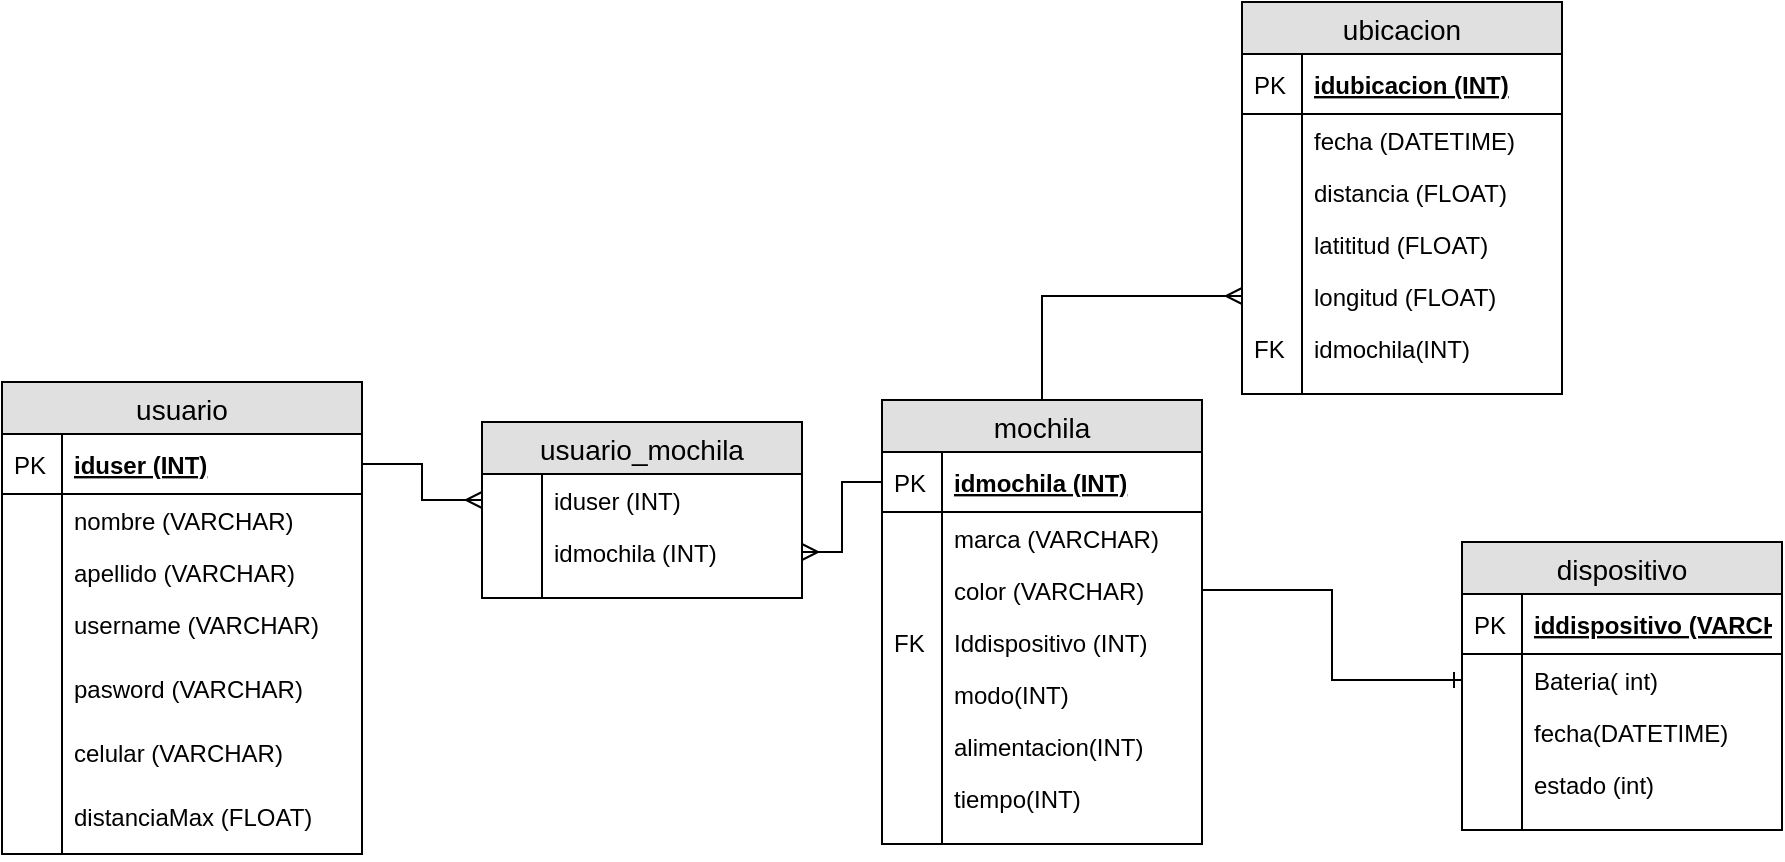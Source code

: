 <mxfile version="12.2.6" type="device" pages="1"><diagram id="E34uHVGVLpfcaancx2mI" name="Page-1"><mxGraphModel dx="1102" dy="1734" grid="1" gridSize="10" guides="1" tooltips="1" connect="1" arrows="1" fold="1" page="1" pageScale="1" pageWidth="827" pageHeight="1169" math="0" shadow="0"><root><mxCell id="0"/><mxCell id="1" parent="0"/><mxCell id="Yw11djbjVSp15Vq9Mh3X-1" value="usuario" style="swimlane;fontStyle=0;childLayout=stackLayout;horizontal=1;startSize=26;fillColor=#e0e0e0;horizontalStack=0;resizeParent=1;resizeParentMax=0;resizeLast=0;collapsible=1;marginBottom=0;swimlaneFillColor=#ffffff;align=center;fontSize=14;" parent="1" vertex="1"><mxGeometry x="80" y="80" width="180" height="236" as="geometry"/></mxCell><mxCell id="Yw11djbjVSp15Vq9Mh3X-2" value="iduser (INT)" style="shape=partialRectangle;top=0;left=0;right=0;bottom=1;align=left;verticalAlign=middle;fillColor=none;spacingLeft=34;spacingRight=4;overflow=hidden;rotatable=0;points=[[0,0.5],[1,0.5]];portConstraint=eastwest;dropTarget=0;fontStyle=5;fontSize=12;" parent="Yw11djbjVSp15Vq9Mh3X-1" vertex="1"><mxGeometry y="26" width="180" height="30" as="geometry"/></mxCell><mxCell id="Yw11djbjVSp15Vq9Mh3X-3" value="PK" style="shape=partialRectangle;top=0;left=0;bottom=0;fillColor=none;align=left;verticalAlign=middle;spacingLeft=4;spacingRight=4;overflow=hidden;rotatable=0;points=[];portConstraint=eastwest;part=1;fontSize=12;" parent="Yw11djbjVSp15Vq9Mh3X-2" vertex="1" connectable="0"><mxGeometry width="30" height="30" as="geometry"/></mxCell><mxCell id="Yw11djbjVSp15Vq9Mh3X-4" value="nombre (VARCHAR)" style="shape=partialRectangle;top=0;left=0;right=0;bottom=0;align=left;verticalAlign=top;fillColor=none;spacingLeft=34;spacingRight=4;overflow=hidden;rotatable=0;points=[[0,0.5],[1,0.5]];portConstraint=eastwest;dropTarget=0;fontSize=12;" parent="Yw11djbjVSp15Vq9Mh3X-1" vertex="1"><mxGeometry y="56" width="180" height="26" as="geometry"/></mxCell><mxCell id="Yw11djbjVSp15Vq9Mh3X-5" value="" style="shape=partialRectangle;top=0;left=0;bottom=0;fillColor=none;align=left;verticalAlign=top;spacingLeft=4;spacingRight=4;overflow=hidden;rotatable=0;points=[];portConstraint=eastwest;part=1;fontSize=12;" parent="Yw11djbjVSp15Vq9Mh3X-4" vertex="1" connectable="0"><mxGeometry width="30" height="26" as="geometry"/></mxCell><mxCell id="Yw11djbjVSp15Vq9Mh3X-6" value="apellido (VARCHAR)" style="shape=partialRectangle;top=0;left=0;right=0;bottom=0;align=left;verticalAlign=top;fillColor=none;spacingLeft=34;spacingRight=4;overflow=hidden;rotatable=0;points=[[0,0.5],[1,0.5]];portConstraint=eastwest;dropTarget=0;fontSize=12;" parent="Yw11djbjVSp15Vq9Mh3X-1" vertex="1"><mxGeometry y="82" width="180" height="26" as="geometry"/></mxCell><mxCell id="Yw11djbjVSp15Vq9Mh3X-7" value="" style="shape=partialRectangle;top=0;left=0;bottom=0;fillColor=none;align=left;verticalAlign=top;spacingLeft=4;spacingRight=4;overflow=hidden;rotatable=0;points=[];portConstraint=eastwest;part=1;fontSize=12;" parent="Yw11djbjVSp15Vq9Mh3X-6" vertex="1" connectable="0"><mxGeometry width="30" height="26" as="geometry"/></mxCell><mxCell id="Yw11djbjVSp15Vq9Mh3X-8" value="username (VARCHAR)&#10;&#10;" style="shape=partialRectangle;top=0;left=0;right=0;bottom=0;align=left;verticalAlign=top;fillColor=none;spacingLeft=34;spacingRight=4;overflow=hidden;rotatable=0;points=[[0,0.5],[1,0.5]];portConstraint=eastwest;dropTarget=0;fontSize=12;" parent="Yw11djbjVSp15Vq9Mh3X-1" vertex="1"><mxGeometry y="108" width="180" height="32" as="geometry"/></mxCell><mxCell id="Yw11djbjVSp15Vq9Mh3X-9" value="" style="shape=partialRectangle;top=0;left=0;bottom=0;fillColor=none;align=left;verticalAlign=top;spacingLeft=4;spacingRight=4;overflow=hidden;rotatable=0;points=[];portConstraint=eastwest;part=1;fontSize=12;" parent="Yw11djbjVSp15Vq9Mh3X-8" vertex="1" connectable="0"><mxGeometry width="30" height="32" as="geometry"/></mxCell><mxCell id="Yw11djbjVSp15Vq9Mh3X-48" value="pasword (VARCHAR)" style="shape=partialRectangle;top=0;left=0;right=0;bottom=0;align=left;verticalAlign=top;fillColor=none;spacingLeft=34;spacingRight=4;overflow=hidden;rotatable=0;points=[[0,0.5],[1,0.5]];portConstraint=eastwest;dropTarget=0;fontSize=12;" parent="Yw11djbjVSp15Vq9Mh3X-1" vertex="1"><mxGeometry y="140" width="180" height="32" as="geometry"/></mxCell><mxCell id="Yw11djbjVSp15Vq9Mh3X-49" value="" style="shape=partialRectangle;top=0;left=0;bottom=0;fillColor=none;align=left;verticalAlign=top;spacingLeft=4;spacingRight=4;overflow=hidden;rotatable=0;points=[];portConstraint=eastwest;part=1;fontSize=12;" parent="Yw11djbjVSp15Vq9Mh3X-48" vertex="1" connectable="0"><mxGeometry width="30" height="32" as="geometry"/></mxCell><mxCell id="Yw11djbjVSp15Vq9Mh3X-50" value="celular (VARCHAR)" style="shape=partialRectangle;top=0;left=0;right=0;bottom=0;align=left;verticalAlign=top;fillColor=none;spacingLeft=34;spacingRight=4;overflow=hidden;rotatable=0;points=[[0,0.5],[1,0.5]];portConstraint=eastwest;dropTarget=0;fontSize=12;" parent="Yw11djbjVSp15Vq9Mh3X-1" vertex="1"><mxGeometry y="172" width="180" height="32" as="geometry"/></mxCell><mxCell id="Yw11djbjVSp15Vq9Mh3X-51" value="" style="shape=partialRectangle;top=0;left=0;bottom=0;fillColor=none;align=left;verticalAlign=top;spacingLeft=4;spacingRight=4;overflow=hidden;rotatable=0;points=[];portConstraint=eastwest;part=1;fontSize=12;" parent="Yw11djbjVSp15Vq9Mh3X-50" vertex="1" connectable="0"><mxGeometry width="30" height="32" as="geometry"/></mxCell><mxCell id="AwcmSZMQCUUmtZsvQ49C-11" value="distanciaMax (FLOAT)" style="shape=partialRectangle;top=0;left=0;right=0;bottom=0;align=left;verticalAlign=top;fillColor=none;spacingLeft=34;spacingRight=4;overflow=hidden;rotatable=0;points=[[0,0.5],[1,0.5]];portConstraint=eastwest;dropTarget=0;fontSize=12;" vertex="1" parent="Yw11djbjVSp15Vq9Mh3X-1"><mxGeometry y="204" width="180" height="32" as="geometry"/></mxCell><mxCell id="AwcmSZMQCUUmtZsvQ49C-12" value="" style="shape=partialRectangle;top=0;left=0;bottom=0;fillColor=none;align=left;verticalAlign=top;spacingLeft=4;spacingRight=4;overflow=hidden;rotatable=0;points=[];portConstraint=eastwest;part=1;fontSize=12;" vertex="1" connectable="0" parent="AwcmSZMQCUUmtZsvQ49C-11"><mxGeometry width="30" height="32" as="geometry"/></mxCell><mxCell id="AwcmSZMQCUUmtZsvQ49C-8" style="edgeStyle=orthogonalEdgeStyle;rounded=0;orthogonalLoop=1;jettySize=auto;html=1;entryX=0;entryY=0.5;entryDx=0;entryDy=0;endArrow=ERmany;endFill=0;" edge="1" parent="1" source="Yw11djbjVSp15Vq9Mh3X-12" target="Yw11djbjVSp15Vq9Mh3X-52"><mxGeometry relative="1" as="geometry"/></mxCell><mxCell id="Yw11djbjVSp15Vq9Mh3X-12" value="mochila" style="swimlane;fontStyle=0;childLayout=stackLayout;horizontal=1;startSize=26;fillColor=#e0e0e0;horizontalStack=0;resizeParent=1;resizeParentMax=0;resizeLast=0;collapsible=1;marginBottom=0;swimlaneFillColor=#ffffff;align=center;fontSize=14;" parent="1" vertex="1"><mxGeometry x="520" y="89" width="160" height="222" as="geometry"/></mxCell><mxCell id="Yw11djbjVSp15Vq9Mh3X-13" value="idmochila (INT)" style="shape=partialRectangle;top=0;left=0;right=0;bottom=1;align=left;verticalAlign=middle;fillColor=none;spacingLeft=34;spacingRight=4;overflow=hidden;rotatable=0;points=[[0,0.5],[1,0.5]];portConstraint=eastwest;dropTarget=0;fontStyle=5;fontSize=12;" parent="Yw11djbjVSp15Vq9Mh3X-12" vertex="1"><mxGeometry y="26" width="160" height="30" as="geometry"/></mxCell><mxCell id="Yw11djbjVSp15Vq9Mh3X-14" value="PK" style="shape=partialRectangle;top=0;left=0;bottom=0;fillColor=none;align=left;verticalAlign=middle;spacingLeft=4;spacingRight=4;overflow=hidden;rotatable=0;points=[];portConstraint=eastwest;part=1;fontSize=12;" parent="Yw11djbjVSp15Vq9Mh3X-13" vertex="1" connectable="0"><mxGeometry width="30" height="30" as="geometry"/></mxCell><mxCell id="Yw11djbjVSp15Vq9Mh3X-15" value="marca (VARCHAR)" style="shape=partialRectangle;top=0;left=0;right=0;bottom=0;align=left;verticalAlign=top;fillColor=none;spacingLeft=34;spacingRight=4;overflow=hidden;rotatable=0;points=[[0,0.5],[1,0.5]];portConstraint=eastwest;dropTarget=0;fontSize=12;" parent="Yw11djbjVSp15Vq9Mh3X-12" vertex="1"><mxGeometry y="56" width="160" height="26" as="geometry"/></mxCell><mxCell id="Yw11djbjVSp15Vq9Mh3X-16" value="" style="shape=partialRectangle;top=0;left=0;bottom=0;fillColor=none;align=left;verticalAlign=top;spacingLeft=4;spacingRight=4;overflow=hidden;rotatable=0;points=[];portConstraint=eastwest;part=1;fontSize=12;" parent="Yw11djbjVSp15Vq9Mh3X-15" vertex="1" connectable="0"><mxGeometry width="30" height="26" as="geometry"/></mxCell><mxCell id="Yw11djbjVSp15Vq9Mh3X-17" value="color (VARCHAR)" style="shape=partialRectangle;top=0;left=0;right=0;bottom=0;align=left;verticalAlign=top;fillColor=none;spacingLeft=34;spacingRight=4;overflow=hidden;rotatable=0;points=[[0,0.5],[1,0.5]];portConstraint=eastwest;dropTarget=0;fontSize=12;" parent="Yw11djbjVSp15Vq9Mh3X-12" vertex="1"><mxGeometry y="82" width="160" height="26" as="geometry"/></mxCell><mxCell id="Yw11djbjVSp15Vq9Mh3X-18" value="" style="shape=partialRectangle;top=0;left=0;bottom=0;fillColor=none;align=left;verticalAlign=top;spacingLeft=4;spacingRight=4;overflow=hidden;rotatable=0;points=[];portConstraint=eastwest;part=1;fontSize=12;" parent="Yw11djbjVSp15Vq9Mh3X-17" vertex="1" connectable="0"><mxGeometry width="30" height="26" as="geometry"/></mxCell><mxCell id="AwcmSZMQCUUmtZsvQ49C-4" value="Iddispositivo (INT)" style="shape=partialRectangle;top=0;left=0;right=0;bottom=0;align=left;verticalAlign=top;fillColor=none;spacingLeft=34;spacingRight=4;overflow=hidden;rotatable=0;points=[[0,0.5],[1,0.5]];portConstraint=eastwest;dropTarget=0;fontSize=12;" vertex="1" parent="Yw11djbjVSp15Vq9Mh3X-12"><mxGeometry y="108" width="160" height="26" as="geometry"/></mxCell><mxCell id="AwcmSZMQCUUmtZsvQ49C-5" value="FK" style="shape=partialRectangle;top=0;left=0;bottom=0;fillColor=none;align=left;verticalAlign=top;spacingLeft=4;spacingRight=4;overflow=hidden;rotatable=0;points=[];portConstraint=eastwest;part=1;fontSize=12;" vertex="1" connectable="0" parent="AwcmSZMQCUUmtZsvQ49C-4"><mxGeometry width="30" height="26" as="geometry"/></mxCell><mxCell id="AwcmSZMQCUUmtZsvQ49C-13" value="modo(INT)" style="shape=partialRectangle;top=0;left=0;right=0;bottom=0;align=left;verticalAlign=top;fillColor=none;spacingLeft=34;spacingRight=4;overflow=hidden;rotatable=0;points=[[0,0.5],[1,0.5]];portConstraint=eastwest;dropTarget=0;fontSize=12;" vertex="1" parent="Yw11djbjVSp15Vq9Mh3X-12"><mxGeometry y="134" width="160" height="26" as="geometry"/></mxCell><mxCell id="AwcmSZMQCUUmtZsvQ49C-14" value="" style="shape=partialRectangle;top=0;left=0;bottom=0;fillColor=none;align=left;verticalAlign=top;spacingLeft=4;spacingRight=4;overflow=hidden;rotatable=0;points=[];portConstraint=eastwest;part=1;fontSize=12;" vertex="1" connectable="0" parent="AwcmSZMQCUUmtZsvQ49C-13"><mxGeometry width="30" height="26" as="geometry"/></mxCell><mxCell id="AwcmSZMQCUUmtZsvQ49C-15" value="alimentacion(INT)" style="shape=partialRectangle;top=0;left=0;right=0;bottom=0;align=left;verticalAlign=top;fillColor=none;spacingLeft=34;spacingRight=4;overflow=hidden;rotatable=0;points=[[0,0.5],[1,0.5]];portConstraint=eastwest;dropTarget=0;fontSize=12;" vertex="1" parent="Yw11djbjVSp15Vq9Mh3X-12"><mxGeometry y="160" width="160" height="26" as="geometry"/></mxCell><mxCell id="AwcmSZMQCUUmtZsvQ49C-16" value="" style="shape=partialRectangle;top=0;left=0;bottom=0;fillColor=none;align=left;verticalAlign=top;spacingLeft=4;spacingRight=4;overflow=hidden;rotatable=0;points=[];portConstraint=eastwest;part=1;fontSize=12;" vertex="1" connectable="0" parent="AwcmSZMQCUUmtZsvQ49C-15"><mxGeometry width="30" height="26" as="geometry"/></mxCell><mxCell id="AwcmSZMQCUUmtZsvQ49C-17" value="tiempo(INT)" style="shape=partialRectangle;top=0;left=0;right=0;bottom=0;align=left;verticalAlign=top;fillColor=none;spacingLeft=34;spacingRight=4;overflow=hidden;rotatable=0;points=[[0,0.5],[1,0.5]];portConstraint=eastwest;dropTarget=0;fontSize=12;" vertex="1" parent="Yw11djbjVSp15Vq9Mh3X-12"><mxGeometry y="186" width="160" height="26" as="geometry"/></mxCell><mxCell id="AwcmSZMQCUUmtZsvQ49C-18" value="" style="shape=partialRectangle;top=0;left=0;bottom=0;fillColor=none;align=left;verticalAlign=top;spacingLeft=4;spacingRight=4;overflow=hidden;rotatable=0;points=[];portConstraint=eastwest;part=1;fontSize=12;" vertex="1" connectable="0" parent="AwcmSZMQCUUmtZsvQ49C-17"><mxGeometry width="30" height="26" as="geometry"/></mxCell><mxCell id="Yw11djbjVSp15Vq9Mh3X-21" value="" style="shape=partialRectangle;top=0;left=0;right=0;bottom=0;align=left;verticalAlign=top;fillColor=none;spacingLeft=34;spacingRight=4;overflow=hidden;rotatable=0;points=[[0,0.5],[1,0.5]];portConstraint=eastwest;dropTarget=0;fontSize=12;" parent="Yw11djbjVSp15Vq9Mh3X-12" vertex="1"><mxGeometry y="212" width="160" height="10" as="geometry"/></mxCell><mxCell id="Yw11djbjVSp15Vq9Mh3X-22" value="" style="shape=partialRectangle;top=0;left=0;bottom=0;fillColor=none;align=left;verticalAlign=top;spacingLeft=4;spacingRight=4;overflow=hidden;rotatable=0;points=[];portConstraint=eastwest;part=1;fontSize=12;" parent="Yw11djbjVSp15Vq9Mh3X-21" vertex="1" connectable="0"><mxGeometry width="30" height="10" as="geometry"/></mxCell><mxCell id="Yw11djbjVSp15Vq9Mh3X-23" value="ubicacion" style="swimlane;fontStyle=0;childLayout=stackLayout;horizontal=1;startSize=26;fillColor=#e0e0e0;horizontalStack=0;resizeParent=1;resizeParentMax=0;resizeLast=0;collapsible=1;marginBottom=0;swimlaneFillColor=#ffffff;align=center;fontSize=14;" parent="1" vertex="1"><mxGeometry x="700" y="-110" width="160" height="196" as="geometry"/></mxCell><mxCell id="Yw11djbjVSp15Vq9Mh3X-24" value="idubicacion (INT)" style="shape=partialRectangle;top=0;left=0;right=0;bottom=1;align=left;verticalAlign=middle;fillColor=none;spacingLeft=34;spacingRight=4;overflow=hidden;rotatable=0;points=[[0,0.5],[1,0.5]];portConstraint=eastwest;dropTarget=0;fontStyle=5;fontSize=12;" parent="Yw11djbjVSp15Vq9Mh3X-23" vertex="1"><mxGeometry y="26" width="160" height="30" as="geometry"/></mxCell><mxCell id="Yw11djbjVSp15Vq9Mh3X-25" value="PK" style="shape=partialRectangle;top=0;left=0;bottom=0;fillColor=none;align=left;verticalAlign=middle;spacingLeft=4;spacingRight=4;overflow=hidden;rotatable=0;points=[];portConstraint=eastwest;part=1;fontSize=12;" parent="Yw11djbjVSp15Vq9Mh3X-24" vertex="1" connectable="0"><mxGeometry width="30" height="30" as="geometry"/></mxCell><mxCell id="Yw11djbjVSp15Vq9Mh3X-26" value="fecha (DATETIME)" style="shape=partialRectangle;top=0;left=0;right=0;bottom=0;align=left;verticalAlign=top;fillColor=none;spacingLeft=34;spacingRight=4;overflow=hidden;rotatable=0;points=[[0,0.5],[1,0.5]];portConstraint=eastwest;dropTarget=0;fontSize=12;" parent="Yw11djbjVSp15Vq9Mh3X-23" vertex="1"><mxGeometry y="56" width="160" height="26" as="geometry"/></mxCell><mxCell id="Yw11djbjVSp15Vq9Mh3X-27" value="" style="shape=partialRectangle;top=0;left=0;bottom=0;fillColor=none;align=left;verticalAlign=top;spacingLeft=4;spacingRight=4;overflow=hidden;rotatable=0;points=[];portConstraint=eastwest;part=1;fontSize=12;" parent="Yw11djbjVSp15Vq9Mh3X-26" vertex="1" connectable="0"><mxGeometry width="30" height="26" as="geometry"/></mxCell><mxCell id="Yw11djbjVSp15Vq9Mh3X-28" value="distancia (FLOAT)" style="shape=partialRectangle;top=0;left=0;right=0;bottom=0;align=left;verticalAlign=top;fillColor=none;spacingLeft=34;spacingRight=4;overflow=hidden;rotatable=0;points=[[0,0.5],[1,0.5]];portConstraint=eastwest;dropTarget=0;fontSize=12;" parent="Yw11djbjVSp15Vq9Mh3X-23" vertex="1"><mxGeometry y="82" width="160" height="26" as="geometry"/></mxCell><mxCell id="Yw11djbjVSp15Vq9Mh3X-29" value="" style="shape=partialRectangle;top=0;left=0;bottom=0;fillColor=none;align=left;verticalAlign=top;spacingLeft=4;spacingRight=4;overflow=hidden;rotatable=0;points=[];portConstraint=eastwest;part=1;fontSize=12;" parent="Yw11djbjVSp15Vq9Mh3X-28" vertex="1" connectable="0"><mxGeometry width="30" height="26" as="geometry"/></mxCell><mxCell id="Yw11djbjVSp15Vq9Mh3X-30" value="latititud (FLOAT)" style="shape=partialRectangle;top=0;left=0;right=0;bottom=0;align=left;verticalAlign=top;fillColor=none;spacingLeft=34;spacingRight=4;overflow=hidden;rotatable=0;points=[[0,0.5],[1,0.5]];portConstraint=eastwest;dropTarget=0;fontSize=12;" parent="Yw11djbjVSp15Vq9Mh3X-23" vertex="1"><mxGeometry y="108" width="160" height="26" as="geometry"/></mxCell><mxCell id="Yw11djbjVSp15Vq9Mh3X-31" value="" style="shape=partialRectangle;top=0;left=0;bottom=0;fillColor=none;align=left;verticalAlign=top;spacingLeft=4;spacingRight=4;overflow=hidden;rotatable=0;points=[];portConstraint=eastwest;part=1;fontSize=12;" parent="Yw11djbjVSp15Vq9Mh3X-30" vertex="1" connectable="0"><mxGeometry width="30" height="26" as="geometry"/></mxCell><mxCell id="Yw11djbjVSp15Vq9Mh3X-52" value="longitud (FLOAT)" style="shape=partialRectangle;top=0;left=0;right=0;bottom=0;align=left;verticalAlign=top;fillColor=none;spacingLeft=34;spacingRight=4;overflow=hidden;rotatable=0;points=[[0,0.5],[1,0.5]];portConstraint=eastwest;dropTarget=0;fontSize=12;" parent="Yw11djbjVSp15Vq9Mh3X-23" vertex="1"><mxGeometry y="134" width="160" height="26" as="geometry"/></mxCell><mxCell id="Yw11djbjVSp15Vq9Mh3X-53" value="" style="shape=partialRectangle;top=0;left=0;bottom=0;fillColor=none;align=left;verticalAlign=top;spacingLeft=4;spacingRight=4;overflow=hidden;rotatable=0;points=[];portConstraint=eastwest;part=1;fontSize=12;" parent="Yw11djbjVSp15Vq9Mh3X-52" vertex="1" connectable="0"><mxGeometry width="30" height="26" as="geometry"/></mxCell><mxCell id="AwcmSZMQCUUmtZsvQ49C-9" value="idmochila(INT)" style="shape=partialRectangle;top=0;left=0;right=0;bottom=0;align=left;verticalAlign=top;fillColor=none;spacingLeft=34;spacingRight=4;overflow=hidden;rotatable=0;points=[[0,0.5],[1,0.5]];portConstraint=eastwest;dropTarget=0;fontSize=12;" vertex="1" parent="Yw11djbjVSp15Vq9Mh3X-23"><mxGeometry y="160" width="160" height="26" as="geometry"/></mxCell><mxCell id="AwcmSZMQCUUmtZsvQ49C-10" value="FK" style="shape=partialRectangle;top=0;left=0;bottom=0;fillColor=none;align=left;verticalAlign=top;spacingLeft=4;spacingRight=4;overflow=hidden;rotatable=0;points=[];portConstraint=eastwest;part=1;fontSize=12;" vertex="1" connectable="0" parent="AwcmSZMQCUUmtZsvQ49C-9"><mxGeometry width="30" height="26" as="geometry"/></mxCell><mxCell id="Yw11djbjVSp15Vq9Mh3X-32" value="" style="shape=partialRectangle;top=0;left=0;right=0;bottom=0;align=left;verticalAlign=top;fillColor=none;spacingLeft=34;spacingRight=4;overflow=hidden;rotatable=0;points=[[0,0.5],[1,0.5]];portConstraint=eastwest;dropTarget=0;fontSize=12;" parent="Yw11djbjVSp15Vq9Mh3X-23" vertex="1"><mxGeometry y="186" width="160" height="10" as="geometry"/></mxCell><mxCell id="Yw11djbjVSp15Vq9Mh3X-33" value="" style="shape=partialRectangle;top=0;left=0;bottom=0;fillColor=none;align=left;verticalAlign=top;spacingLeft=4;spacingRight=4;overflow=hidden;rotatable=0;points=[];portConstraint=eastwest;part=1;fontSize=12;" parent="Yw11djbjVSp15Vq9Mh3X-32" vertex="1" connectable="0"><mxGeometry width="30" height="10" as="geometry"/></mxCell><mxCell id="Yw11djbjVSp15Vq9Mh3X-34" value="dispositivo" style="swimlane;fontStyle=0;childLayout=stackLayout;horizontal=1;startSize=26;fillColor=#e0e0e0;horizontalStack=0;resizeParent=1;resizeParentMax=0;resizeLast=0;collapsible=1;marginBottom=0;swimlaneFillColor=#ffffff;align=center;fontSize=14;" parent="1" vertex="1"><mxGeometry x="810" y="160" width="160" height="144" as="geometry"/></mxCell><mxCell id="Yw11djbjVSp15Vq9Mh3X-35" value="iddispositivo (VARCHAR)" style="shape=partialRectangle;top=0;left=0;right=0;bottom=1;align=left;verticalAlign=middle;fillColor=none;spacingLeft=34;spacingRight=4;overflow=hidden;rotatable=0;points=[[0,0.5],[1,0.5]];portConstraint=eastwest;dropTarget=0;fontStyle=5;fontSize=12;" parent="Yw11djbjVSp15Vq9Mh3X-34" vertex="1"><mxGeometry y="26" width="160" height="30" as="geometry"/></mxCell><mxCell id="Yw11djbjVSp15Vq9Mh3X-36" value="PK" style="shape=partialRectangle;top=0;left=0;bottom=0;fillColor=none;align=left;verticalAlign=middle;spacingLeft=4;spacingRight=4;overflow=hidden;rotatable=0;points=[];portConstraint=eastwest;part=1;fontSize=12;" parent="Yw11djbjVSp15Vq9Mh3X-35" vertex="1" connectable="0"><mxGeometry width="30" height="30" as="geometry"/></mxCell><mxCell id="Yw11djbjVSp15Vq9Mh3X-39" value="Bateria( int)" style="shape=partialRectangle;top=0;left=0;right=0;bottom=0;align=left;verticalAlign=top;fillColor=none;spacingLeft=34;spacingRight=4;overflow=hidden;rotatable=0;points=[[0,0.5],[1,0.5]];portConstraint=eastwest;dropTarget=0;fontSize=12;" parent="Yw11djbjVSp15Vq9Mh3X-34" vertex="1"><mxGeometry y="56" width="160" height="26" as="geometry"/></mxCell><mxCell id="Yw11djbjVSp15Vq9Mh3X-40" value="" style="shape=partialRectangle;top=0;left=0;bottom=0;fillColor=none;align=left;verticalAlign=top;spacingLeft=4;spacingRight=4;overflow=hidden;rotatable=0;points=[];portConstraint=eastwest;part=1;fontSize=12;" parent="Yw11djbjVSp15Vq9Mh3X-39" vertex="1" connectable="0"><mxGeometry width="30" height="26" as="geometry"/></mxCell><mxCell id="AwcmSZMQCUUmtZsvQ49C-19" value="fecha(DATETIME)" style="shape=partialRectangle;top=0;left=0;right=0;bottom=0;align=left;verticalAlign=top;fillColor=none;spacingLeft=34;spacingRight=4;overflow=hidden;rotatable=0;points=[[0,0.5],[1,0.5]];portConstraint=eastwest;dropTarget=0;fontSize=12;" vertex="1" parent="Yw11djbjVSp15Vq9Mh3X-34"><mxGeometry y="82" width="160" height="26" as="geometry"/></mxCell><mxCell id="AwcmSZMQCUUmtZsvQ49C-20" value="" style="shape=partialRectangle;top=0;left=0;bottom=0;fillColor=none;align=left;verticalAlign=top;spacingLeft=4;spacingRight=4;overflow=hidden;rotatable=0;points=[];portConstraint=eastwest;part=1;fontSize=12;" vertex="1" connectable="0" parent="AwcmSZMQCUUmtZsvQ49C-19"><mxGeometry width="30" height="26" as="geometry"/></mxCell><mxCell id="AwcmSZMQCUUmtZsvQ49C-21" value="estado (int)" style="shape=partialRectangle;top=0;left=0;right=0;bottom=0;align=left;verticalAlign=top;fillColor=none;spacingLeft=34;spacingRight=4;overflow=hidden;rotatable=0;points=[[0,0.5],[1,0.5]];portConstraint=eastwest;dropTarget=0;fontSize=12;" vertex="1" parent="Yw11djbjVSp15Vq9Mh3X-34"><mxGeometry y="108" width="160" height="26" as="geometry"/></mxCell><mxCell id="AwcmSZMQCUUmtZsvQ49C-22" value="" style="shape=partialRectangle;top=0;left=0;bottom=0;fillColor=none;align=left;verticalAlign=top;spacingLeft=4;spacingRight=4;overflow=hidden;rotatable=0;points=[];portConstraint=eastwest;part=1;fontSize=12;" vertex="1" connectable="0" parent="AwcmSZMQCUUmtZsvQ49C-21"><mxGeometry width="30" height="26" as="geometry"/></mxCell><mxCell id="Yw11djbjVSp15Vq9Mh3X-43" value="" style="shape=partialRectangle;top=0;left=0;right=0;bottom=0;align=left;verticalAlign=top;fillColor=none;spacingLeft=34;spacingRight=4;overflow=hidden;rotatable=0;points=[[0,0.5],[1,0.5]];portConstraint=eastwest;dropTarget=0;fontSize=12;" parent="Yw11djbjVSp15Vq9Mh3X-34" vertex="1"><mxGeometry y="134" width="160" height="10" as="geometry"/></mxCell><mxCell id="Yw11djbjVSp15Vq9Mh3X-44" value="" style="shape=partialRectangle;top=0;left=0;bottom=0;fillColor=none;align=left;verticalAlign=top;spacingLeft=4;spacingRight=4;overflow=hidden;rotatable=0;points=[];portConstraint=eastwest;part=1;fontSize=12;" parent="Yw11djbjVSp15Vq9Mh3X-43" vertex="1" connectable="0"><mxGeometry width="30" height="10" as="geometry"/></mxCell><mxCell id="Yw11djbjVSp15Vq9Mh3X-54" value="usuario_mochila" style="swimlane;fontStyle=0;childLayout=stackLayout;horizontal=1;startSize=26;fillColor=#e0e0e0;horizontalStack=0;resizeParent=1;resizeParentMax=0;resizeLast=0;collapsible=1;marginBottom=0;swimlaneFillColor=#ffffff;align=center;fontSize=14;" parent="1" vertex="1"><mxGeometry x="320" y="100" width="160" height="88" as="geometry"/></mxCell><mxCell id="Yw11djbjVSp15Vq9Mh3X-57" value="iduser (INT)" style="shape=partialRectangle;top=0;left=0;right=0;bottom=0;align=left;verticalAlign=top;fillColor=none;spacingLeft=34;spacingRight=4;overflow=hidden;rotatable=0;points=[[0,0.5],[1,0.5]];portConstraint=eastwest;dropTarget=0;fontSize=12;" parent="Yw11djbjVSp15Vq9Mh3X-54" vertex="1"><mxGeometry y="26" width="160" height="26" as="geometry"/></mxCell><mxCell id="Yw11djbjVSp15Vq9Mh3X-58" value="" style="shape=partialRectangle;top=0;left=0;bottom=0;fillColor=none;align=left;verticalAlign=top;spacingLeft=4;spacingRight=4;overflow=hidden;rotatable=0;points=[];portConstraint=eastwest;part=1;fontSize=12;" parent="Yw11djbjVSp15Vq9Mh3X-57" vertex="1" connectable="0"><mxGeometry width="30" height="26" as="geometry"/></mxCell><mxCell id="Yw11djbjVSp15Vq9Mh3X-59" value="idmochila (INT)" style="shape=partialRectangle;top=0;left=0;right=0;bottom=0;align=left;verticalAlign=top;fillColor=none;spacingLeft=34;spacingRight=4;overflow=hidden;rotatable=0;points=[[0,0.5],[1,0.5]];portConstraint=eastwest;dropTarget=0;fontSize=12;" parent="Yw11djbjVSp15Vq9Mh3X-54" vertex="1"><mxGeometry y="52" width="160" height="26" as="geometry"/></mxCell><mxCell id="Yw11djbjVSp15Vq9Mh3X-60" value="" style="shape=partialRectangle;top=0;left=0;bottom=0;fillColor=none;align=left;verticalAlign=top;spacingLeft=4;spacingRight=4;overflow=hidden;rotatable=0;points=[];portConstraint=eastwest;part=1;fontSize=12;" parent="Yw11djbjVSp15Vq9Mh3X-59" vertex="1" connectable="0"><mxGeometry width="30" height="26" as="geometry"/></mxCell><mxCell id="Yw11djbjVSp15Vq9Mh3X-63" value="" style="shape=partialRectangle;top=0;left=0;right=0;bottom=0;align=left;verticalAlign=top;fillColor=none;spacingLeft=34;spacingRight=4;overflow=hidden;rotatable=0;points=[[0,0.5],[1,0.5]];portConstraint=eastwest;dropTarget=0;fontSize=12;" parent="Yw11djbjVSp15Vq9Mh3X-54" vertex="1"><mxGeometry y="78" width="160" height="10" as="geometry"/></mxCell><mxCell id="Yw11djbjVSp15Vq9Mh3X-64" value="" style="shape=partialRectangle;top=0;left=0;bottom=0;fillColor=none;align=left;verticalAlign=top;spacingLeft=4;spacingRight=4;overflow=hidden;rotatable=0;points=[];portConstraint=eastwest;part=1;fontSize=12;" parent="Yw11djbjVSp15Vq9Mh3X-63" vertex="1" connectable="0"><mxGeometry width="30" height="10" as="geometry"/></mxCell><mxCell id="Yw11djbjVSp15Vq9Mh3X-79" style="edgeStyle=orthogonalEdgeStyle;rounded=0;orthogonalLoop=1;jettySize=auto;html=1;exitX=1;exitY=0.5;exitDx=0;exitDy=0;entryX=0;entryY=0.5;entryDx=0;entryDy=0;endArrow=ERmany;endFill=0;" parent="1" source="Yw11djbjVSp15Vq9Mh3X-2" target="Yw11djbjVSp15Vq9Mh3X-57" edge="1"><mxGeometry relative="1" as="geometry"/></mxCell><mxCell id="Yw11djbjVSp15Vq9Mh3X-80" style="edgeStyle=orthogonalEdgeStyle;rounded=0;orthogonalLoop=1;jettySize=auto;html=1;exitX=0;exitY=0.5;exitDx=0;exitDy=0;entryX=1;entryY=0.5;entryDx=0;entryDy=0;endArrow=ERmany;endFill=0;" parent="1" source="Yw11djbjVSp15Vq9Mh3X-13" target="Yw11djbjVSp15Vq9Mh3X-59" edge="1"><mxGeometry relative="1" as="geometry"/></mxCell><mxCell id="AwcmSZMQCUUmtZsvQ49C-6" style="edgeStyle=orthogonalEdgeStyle;rounded=0;orthogonalLoop=1;jettySize=auto;html=1;entryX=0;entryY=0.5;entryDx=0;entryDy=0;endArrow=ERone;endFill=0;" edge="1" parent="1" source="Yw11djbjVSp15Vq9Mh3X-17" target="Yw11djbjVSp15Vq9Mh3X-39"><mxGeometry relative="1" as="geometry"><mxPoint x="840" y="218" as="targetPoint"/></mxGeometry></mxCell></root></mxGraphModel></diagram></mxfile>